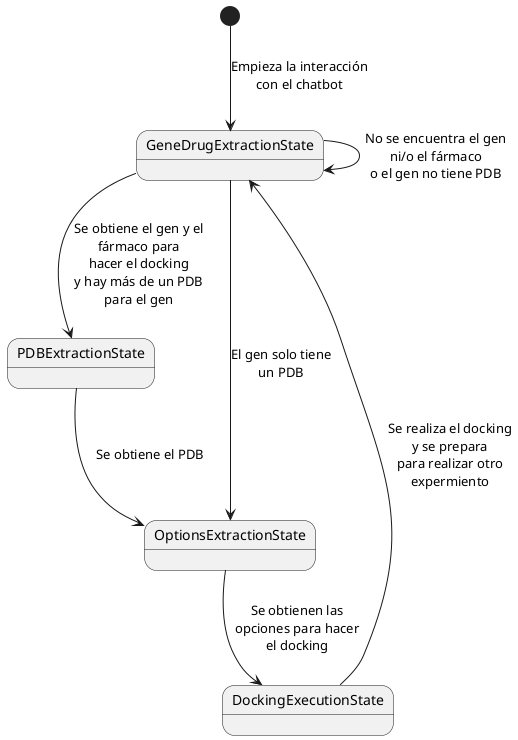 @startuml State Diagram for the backend states

[*] --> GeneDrugExtractionState : Empieza la interacción\ncon el chatbot
GeneDrugExtractionState --> PDBExtractionState : Se obtiene el gen y el\nfármaco para\nhacer el docking\ny hay más de un PDB\npara el gen
PDBExtractionState --> OptionsExtractionState : Se obtiene el PDB
OptionsExtractionState --> DockingExecutionState: Se obtienen las\nopciones para hacer\nel docking
DockingExecutionState --> GeneDrugExtractionState: Se realiza el docking\ny se prepara\npara realizar otro\nexpermiento

GeneDrugExtractionState --> GeneDrugExtractionState : No se encuentra el gen\nni/o el fármaco\no el gen no tiene PDB
GeneDrugExtractionState --> OptionsExtractionState : El gen solo tiene\nun PDB

@enduml